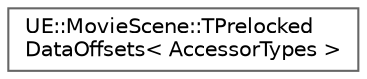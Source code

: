 digraph "Graphical Class Hierarchy"
{
 // INTERACTIVE_SVG=YES
 // LATEX_PDF_SIZE
  bgcolor="transparent";
  edge [fontname=Helvetica,fontsize=10,labelfontname=Helvetica,labelfontsize=10];
  node [fontname=Helvetica,fontsize=10,shape=box,height=0.2,width=0.4];
  rankdir="LR";
  Node0 [id="Node000000",label="UE::MovieScene::TPrelocked\lDataOffsets\< AccessorTypes \>",height=0.2,width=0.4,color="grey40", fillcolor="white", style="filled",URL="$df/d29/structUE_1_1MovieScene_1_1TPrelockedDataOffsets.html",tooltip=" "];
}
